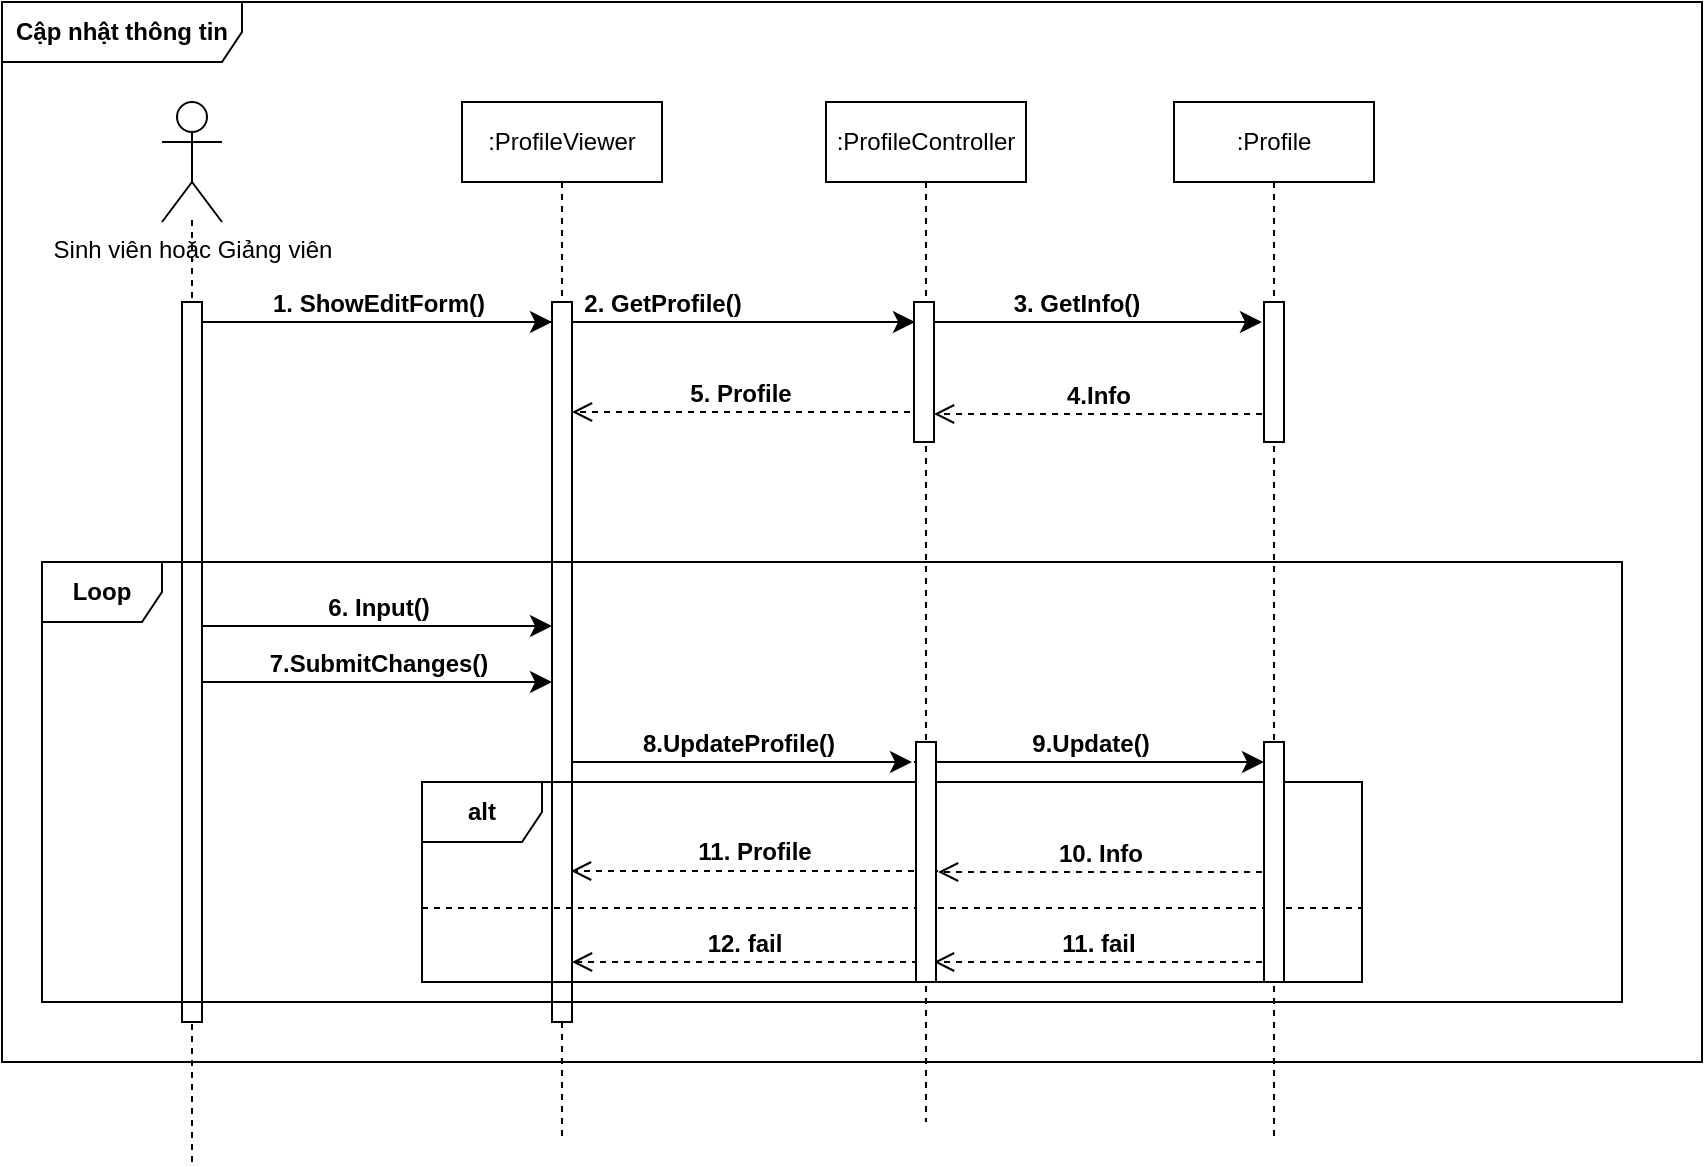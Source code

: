 <mxfile version="26.1.1">
  <diagram name="Page-1" id="2YBvvXClWsGukQMizWep">
    <mxGraphModel grid="1" page="1" gridSize="10" guides="1" tooltips="1" connect="1" arrows="1" fold="1" pageScale="1" pageWidth="850" pageHeight="1100" math="0" shadow="0">
      <root>
        <mxCell id="0" />
        <mxCell id="1" parent="0" />
        <mxCell id="iBMQyllvDHCl_heXHGiu-29" value="8.UpdateProfile()" style="edgeStyle=elbowEdgeStyle;elbow=vertical;endArrow=classic;html=1;curved=0;rounded=0;endSize=8;startSize=8;spacingTop=-19;fontStyle=1;fontSize=12;" edge="1" parent="1">
          <mxGeometry width="50" height="50" relative="1" as="geometry">
            <mxPoint x="190" y="360" as="sourcePoint" />
            <mxPoint x="365" y="360" as="targetPoint" />
          </mxGeometry>
        </mxCell>
        <mxCell id="iBMQyllvDHCl_heXHGiu-22" value="" style="html=1;verticalAlign=bottom;labelBackgroundColor=none;endArrow=none;endFill=1;dashed=1;rounded=0;startFill=0;" edge="1" parent="1">
          <mxGeometry width="160" relative="1" as="geometry">
            <mxPoint x="5" y="89" as="sourcePoint" />
            <mxPoint x="5" y="560" as="targetPoint" />
          </mxGeometry>
        </mxCell>
        <mxCell id="aM9ryv3xv72pqoxQDRHE-1" value=":ProfileViewer" style="shape=umlLifeline;perimeter=lifelinePerimeter;whiteSpace=wrap;html=1;container=0;dropTarget=0;collapsible=0;recursiveResize=0;outlineConnect=0;portConstraint=eastwest;newEdgeStyle={&quot;edgeStyle&quot;:&quot;elbowEdgeStyle&quot;,&quot;elbow&quot;:&quot;vertical&quot;,&quot;curved&quot;:0,&quot;rounded&quot;:0};" vertex="1" parent="1">
          <mxGeometry x="140" y="30" width="100" height="520" as="geometry" />
        </mxCell>
        <mxCell id="iBMQyllvDHCl_heXHGiu-1" value="&lt;b&gt;Cập nhật thông tin&lt;/b&gt;" style="shape=umlFrame;whiteSpace=wrap;html=1;pointerEvents=0;width=120;height=30;" vertex="1" parent="1">
          <mxGeometry x="-90" y="-20" width="850" height="530" as="geometry" />
        </mxCell>
        <mxCell id="iBMQyllvDHCl_heXHGiu-2" value="Sinh viên hoặc Giảng viên" style="shape=umlActor;verticalLabelPosition=bottom;verticalAlign=top;html=1;" vertex="1" parent="1">
          <mxGeometry x="-10" y="30" width="30" height="60" as="geometry" />
        </mxCell>
        <mxCell id="iBMQyllvDHCl_heXHGiu-3" value=":Profile" style="shape=umlLifeline;perimeter=lifelinePerimeter;whiteSpace=wrap;html=1;container=0;dropTarget=0;collapsible=0;recursiveResize=0;outlineConnect=0;portConstraint=eastwest;newEdgeStyle={&quot;edgeStyle&quot;:&quot;elbowEdgeStyle&quot;,&quot;elbow&quot;:&quot;vertical&quot;,&quot;curved&quot;:0,&quot;rounded&quot;:0};" vertex="1" parent="1">
          <mxGeometry x="496" y="30" width="100" height="520" as="geometry" />
        </mxCell>
        <mxCell id="iBMQyllvDHCl_heXHGiu-25" value="" style="html=1;points=[[0,0,0,0,5],[0,1,0,0,-5],[1,0,0,0,5],[1,1,0,0,-5]];perimeter=orthogonalPerimeter;outlineConnect=0;targetShapes=umlLifeline;portConstraint=eastwest;newEdgeStyle={&quot;curved&quot;:0,&quot;rounded&quot;:0};" vertex="1" parent="iBMQyllvDHCl_heXHGiu-3">
          <mxGeometry x="45" y="100" width="10" height="70" as="geometry" />
        </mxCell>
        <mxCell id="iBMQyllvDHCl_heXHGiu-10" value="1. ShowEditForm()" style="edgeStyle=elbowEdgeStyle;elbow=vertical;endArrow=classic;html=1;curved=0;rounded=0;endSize=8;startSize=8;spacingTop=-19;fontStyle=1;fontSize=12;" edge="1" parent="1" target="iBMQyllvDHCl_heXHGiu-23">
          <mxGeometry width="50" height="50" relative="1" as="geometry">
            <mxPoint x="10" y="140" as="sourcePoint" />
            <mxPoint x="250" y="140" as="targetPoint" />
          </mxGeometry>
        </mxCell>
        <mxCell id="iBMQyllvDHCl_heXHGiu-11" value="2. GetProfile()" style="edgeStyle=elbowEdgeStyle;elbow=vertical;endArrow=classic;html=1;curved=0;rounded=0;endSize=8;startSize=8;spacingTop=-19;fontStyle=1;fontSize=12;" edge="1" parent="1">
          <mxGeometry width="50" height="50" relative="1" as="geometry">
            <mxPoint x="112" y="140" as="sourcePoint" />
            <mxPoint x="366.5" y="140" as="targetPoint" />
          </mxGeometry>
        </mxCell>
        <mxCell id="iBMQyllvDHCl_heXHGiu-12" value="3. GetInfo()" style="edgeStyle=elbowEdgeStyle;elbow=vertical;endArrow=classic;html=1;curved=0;rounded=0;endSize=8;startSize=8;spacingTop=-19;fontStyle=1;fontSize=12;" edge="1" parent="1">
          <mxGeometry width="50" height="50" relative="1" as="geometry">
            <mxPoint x="354" y="140" as="sourcePoint" />
            <mxPoint x="540" y="140" as="targetPoint" />
          </mxGeometry>
        </mxCell>
        <mxCell id="iBMQyllvDHCl_heXHGiu-14" value="5. Profile" style="edgeStyle=elbowEdgeStyle;elbow=vertical;endArrow=open;html=1;curved=0;rounded=0;endSize=8;startSize=8;spacingTop=-19;fontStyle=1;fontSize=12;dashed=1;endFill=0;" edge="1" parent="1" target="iBMQyllvDHCl_heXHGiu-23">
          <mxGeometry x="0.005" width="50" height="50" relative="1" as="geometry">
            <mxPoint x="364" y="185" as="sourcePoint" />
            <mxPoint x="191" y="185" as="targetPoint" />
            <mxPoint as="offset" />
          </mxGeometry>
        </mxCell>
        <mxCell id="iBMQyllvDHCl_heXHGiu-18" value="" style="html=1;points=[[0,0,0,0,5],[0,1,0,0,-5],[1,0,0,0,5],[1,1,0,0,-5]];perimeter=orthogonalPerimeter;outlineConnect=0;targetShapes=umlLifeline;portConstraint=eastwest;newEdgeStyle={&quot;curved&quot;:0,&quot;rounded&quot;:0};" vertex="1" parent="1">
          <mxGeometry y="130" width="10" height="360" as="geometry" />
        </mxCell>
        <mxCell id="iBMQyllvDHCl_heXHGiu-23" value="" style="html=1;points=[[0,0,0,0,5],[0,1,0,0,-5],[1,0,0,0,5],[1,1,0,0,-5]];perimeter=orthogonalPerimeter;outlineConnect=0;targetShapes=umlLifeline;portConstraint=eastwest;newEdgeStyle={&quot;curved&quot;:0,&quot;rounded&quot;:0};" vertex="1" parent="1">
          <mxGeometry x="185" y="130" width="10" height="360" as="geometry" />
        </mxCell>
        <mxCell id="iBMQyllvDHCl_heXHGiu-13" value="4.Info" style="edgeStyle=elbowEdgeStyle;elbow=vertical;endArrow=open;html=1;curved=0;rounded=0;endSize=8;startSize=8;spacingTop=-19;fontStyle=1;fontSize=12;dashed=1;endFill=0;" edge="1" parent="1">
          <mxGeometry x="0.005" width="50" height="50" relative="1" as="geometry">
            <mxPoint x="540" y="186" as="sourcePoint" />
            <mxPoint x="376" y="186" as="targetPoint" />
            <mxPoint as="offset" />
          </mxGeometry>
        </mxCell>
        <mxCell id="iBMQyllvDHCl_heXHGiu-26" value="&lt;b&gt;Loop&lt;/b&gt;" style="shape=umlFrame;whiteSpace=wrap;html=1;pointerEvents=0;" vertex="1" parent="1">
          <mxGeometry x="-70" y="260" width="790" height="220" as="geometry" />
        </mxCell>
        <mxCell id="iBMQyllvDHCl_heXHGiu-27" value="6. Input()" style="edgeStyle=elbowEdgeStyle;elbow=vertical;endArrow=classic;html=1;curved=0;rounded=0;endSize=8;startSize=8;spacingTop=-19;fontStyle=1;fontSize=12;" edge="1" parent="1">
          <mxGeometry width="50" height="50" relative="1" as="geometry">
            <mxPoint x="10" y="292" as="sourcePoint" />
            <mxPoint x="185" y="292" as="targetPoint" />
          </mxGeometry>
        </mxCell>
        <mxCell id="iBMQyllvDHCl_heXHGiu-28" value="7.SubmitChanges()" style="edgeStyle=elbowEdgeStyle;elbow=vertical;endArrow=classic;html=1;curved=0;rounded=0;endSize=8;startSize=8;spacingTop=-19;fontStyle=1;fontSize=12;" edge="1" parent="1">
          <mxGeometry width="50" height="50" relative="1" as="geometry">
            <mxPoint x="10" y="320" as="sourcePoint" />
            <mxPoint x="185" y="320" as="targetPoint" />
          </mxGeometry>
        </mxCell>
        <mxCell id="iBMQyllvDHCl_heXHGiu-30" value="9.Update()" style="edgeStyle=elbowEdgeStyle;elbow=vertical;endArrow=classic;html=1;curved=0;rounded=0;endSize=8;startSize=8;spacingTop=-19;fontStyle=1;fontSize=12;" edge="1" parent="1">
          <mxGeometry width="50" height="50" relative="1" as="geometry">
            <mxPoint x="366" y="360" as="sourcePoint" />
            <mxPoint x="541" y="360" as="targetPoint" />
          </mxGeometry>
        </mxCell>
        <mxCell id="iBMQyllvDHCl_heXHGiu-31" value="&lt;b&gt;alt&lt;/b&gt;" style="shape=umlFrame;whiteSpace=wrap;html=1;pointerEvents=0;" vertex="1" parent="1">
          <mxGeometry x="120" y="370" width="470" height="100" as="geometry" />
        </mxCell>
        <mxCell id="iBMQyllvDHCl_heXHGiu-32" value="10. Info" style="elbow=vertical;endArrow=open;html=1;rounded=0;endSize=8;startSize=8;spacingTop=-19;fontStyle=1;fontSize=12;dashed=1;endFill=0;" edge="1" parent="1">
          <mxGeometry x="0.005" width="50" height="50" relative="1" as="geometry">
            <mxPoint x="540" y="415" as="sourcePoint" />
            <mxPoint x="378" y="415" as="targetPoint" />
            <mxPoint as="offset" />
          </mxGeometry>
        </mxCell>
        <mxCell id="iBMQyllvDHCl_heXHGiu-33" value="11. Profile" style="elbow=vertical;endArrow=open;html=1;rounded=0;endSize=8;startSize=8;spacingTop=-19;fontStyle=1;fontSize=12;dashed=1;endFill=0;" edge="1" parent="1">
          <mxGeometry x="0.005" width="50" height="50" relative="1" as="geometry">
            <mxPoint x="378" y="414.5" as="sourcePoint" />
            <mxPoint x="194.5" y="414.5" as="targetPoint" />
            <mxPoint as="offset" />
          </mxGeometry>
        </mxCell>
        <mxCell id="iBMQyllvDHCl_heXHGiu-35" value="" style="line;strokeWidth=1;html=1;dashed=1;" vertex="1" parent="1">
          <mxGeometry x="120" y="428" width="470" height="10" as="geometry" />
        </mxCell>
        <mxCell id="iBMQyllvDHCl_heXHGiu-36" value="11. fail" style="elbow=vertical;endArrow=open;html=1;rounded=0;endSize=8;startSize=8;spacingTop=-19;fontStyle=1;fontSize=12;dashed=1;endFill=0;" edge="1" parent="1">
          <mxGeometry x="0.005" width="50" height="50" relative="1" as="geometry">
            <mxPoint x="540" y="460" as="sourcePoint" />
            <mxPoint x="376" y="460" as="targetPoint" />
            <mxPoint as="offset" />
          </mxGeometry>
        </mxCell>
        <mxCell id="iBMQyllvDHCl_heXHGiu-37" value="12. fail" style="elbow=vertical;endArrow=open;html=1;rounded=0;endSize=8;startSize=8;spacingTop=-19;fontStyle=1;fontSize=12;dashed=1;endFill=0;" edge="1" parent="1">
          <mxGeometry x="0.005" width="50" height="50" relative="1" as="geometry">
            <mxPoint x="368" y="460" as="sourcePoint" />
            <mxPoint x="195" y="460" as="targetPoint" />
            <mxPoint as="offset" />
          </mxGeometry>
        </mxCell>
        <mxCell id="aM9ryv3xv72pqoxQDRHE-5" value=":ProfileController" style="shape=umlLifeline;perimeter=lifelinePerimeter;whiteSpace=wrap;html=1;container=0;dropTarget=0;collapsible=0;recursiveResize=0;outlineConnect=0;portConstraint=eastwest;newEdgeStyle={&quot;edgeStyle&quot;:&quot;elbowEdgeStyle&quot;,&quot;elbow&quot;:&quot;vertical&quot;,&quot;curved&quot;:0,&quot;rounded&quot;:0};" vertex="1" parent="1">
          <mxGeometry x="322" y="30" width="100" height="510" as="geometry" />
        </mxCell>
        <mxCell id="iBMQyllvDHCl_heXHGiu-24" value="&lt;span style=&quot;color: rgba(0, 0, 0, 0); font-family: monospace; font-size: 0px; text-align: start;&quot;&gt;%3CmxGraphModel%3E%3Croot%3E%3CmxCell%20id%3D%220%22%2F%3E%3CmxCell%20id%3D%221%22%20parent%3D%220%22%2F%3E%3CmxCell%20id%3D%222%22%20value%3D%22%3AProfileController%22%20style%3D%22shape%3DumlLifeline%3Bperimeter%3DlifelinePerimeter%3BwhiteSpace%3Dwrap%3Bhtml%3D1%3Bcontainer%3D0%3BdropTarget%3D0%3Bcollapsible%3D0%3BrecursiveResize%3D0%3BoutlineConnect%3D0%3BportConstraint%3Deastwest%3BnewEdgeStyle%3D%7B%26quot%3BedgeStyle%26quot%3B%3A%26quot%3BelbowEdgeStyle%26quot%3B%2C%26quot%3Belbow%26quot%3B%3A%26quot%3Bvertical%26quot%3B%2C%26quot%3Bcurved%26quot%3B%3A0%2C%26quot%3Brounded%26quot%3B%3A0%7D%3B%22%20vertex%3D%221%22%20parent%3D%221%22%3E%3CmxGeometry%20x%3D%22322%22%20y%3D%2230%22%20width%3D%22100%22%20height%3D%22510%22%20as%3D%22geometry%22%2F%3E%3C%2FmxCell%3E%3CmxCell%20id%3D%223%22%20value%3D%22%22%20style%3D%22html%3D1%3Bpoints%3D%5B%5B0%2C0%2C0%2C0%2C5%5D%2C%5B0%2C1%2C0%2C0%2C-5%5D%2C%5B1%2C0%2C0%2C0%2C5%5D%2C%5B1%2C1%2C0%2C0%2C-5%5D%5D%3Bperimeter%3DorthogonalPerimeter%3BoutlineConnect%3D0%3BtargetShapes%3DumlLifeline%3BportConstraint%3Deastwest%3BnewEdgeStyle%3D%7B%26quot%3Bcurved%26quot%3B%3A0%2C%26quot%3Brounded%26quot%3B%3A0%7D%3B%22%20vertex%3D%221%22%20parent%3D%222%22%3E%3CmxGeometry%20x%3D%2244%22%20y%3D%22100%22%20width%3D%2210%22%20height%3D%2270%22%20as%3D%22geometry%22%2F%3E%3C%2FmxCell%3E%3CmxCell%20id%3D%224%22%20value%3D%22%22%20style%3D%22html%3D1%3Bpoints%3D%5B%5B0%2C0%2C0%2C0%2C5%5D%2C%5B0%2C1%2C0%2C0%2C-5%5D%2C%5B1%2C0%2C0%2C0%2C5%5D%2C%5B1%2C1%2C0%2C0%2C-5%5D%5D%3Bperimeter%3DorthogonalPerimeter%3BoutlineConnect%3D0%3BtargetShapes%3DumlLifeline%3BportConstraint%3Deastwest%3BnewEdgeStyle%3D%7B%26quot%3Bcurved%26quot%3B%3A0%2C%26quot%3Brounded%26quot%3B%3A0%7D%3B%22%20vertex%3D%221%22%20parent%3D%222%22%3E%3CmxGeometry%20x%3D%2245%22%20y%3D%22320%22%20width%3D%2210%22%20height%3D%22120%22%20as%3D%22geometry%22%2F%3E%3C%2FmxCell%3E%3C%2Froot%3E%3C%2FmxGraphModel%3E&lt;/span&gt;" style="html=1;points=[[0,0,0,0,5],[0,1,0,0,-5],[1,0,0,0,5],[1,1,0,0,-5]];perimeter=orthogonalPerimeter;outlineConnect=0;targetShapes=umlLifeline;portConstraint=eastwest;newEdgeStyle={&quot;curved&quot;:0,&quot;rounded&quot;:0};" vertex="1" parent="aM9ryv3xv72pqoxQDRHE-5">
          <mxGeometry x="44" y="100" width="10" height="70" as="geometry" />
        </mxCell>
        <mxCell id="iBMQyllvDHCl_heXHGiu-40" value="&lt;span style=&quot;color: rgba(0, 0, 0, 0); font-family: monospace; font-size: 0px; text-align: start;&quot;&gt;%3CmxGraphModel%3E%3Croot%3E%3CmxCell%20id%3D%220%22%2F%3E%3CmxCell%20id%3D%221%22%20parent%3D%220%22%2F%3E%3CmxCell%20id%3D%222%22%20value%3D%22%3AProfileController%22%20style%3D%22shape%3DumlLifeline%3Bperimeter%3DlifelinePerimeter%3BwhiteSpace%3Dwrap%3Bhtml%3D1%3Bcontainer%3D0%3BdropTarget%3D0%3Bcollapsible%3D0%3BrecursiveResize%3D0%3BoutlineConnect%3D0%3BportConstraint%3Deastwest%3BnewEdgeStyle%3D%7B%26quot%3BedgeStyle%26quot%3B%3A%26quot%3BelbowEdgeStyle%26quot%3B%2C%26quot%3Belbow%26quot%3B%3A%26quot%3Bvertical%26quot%3B%2C%26quot%3Bcurved%26quot%3B%3A0%2C%26quot%3Brounded%26quot%3B%3A0%7D%3B%22%20vertex%3D%221%22%20parent%3D%221%22%3E%3CmxGeometry%20x%3D%22322%22%20y%3D%2230%22%20width%3D%22100%22%20height%3D%22510%22%20as%3D%22geometry%22%2F%3E%3C%2FmxCell%3E%3CmxCell%20id%3D%223%22%20value%3D%22%22%20style%3D%22html%3D1%3Bpoints%3D%5B%5B0%2C0%2C0%2C0%2C5%5D%2C%5B0%2C1%2C0%2C0%2C-5%5D%2C%5B1%2C0%2C0%2C0%2C5%5D%2C%5B1%2C1%2C0%2C0%2C-5%5D%5D%3Bperimeter%3DorthogonalPerimeter%3BoutlineConnect%3D0%3BtargetShapes%3DumlLifeline%3BportConstraint%3Deastwest%3BnewEdgeStyle%3D%7B%26quot%3Bcurved%26quot%3B%3A0%2C%26quot%3Brounded%26quot%3B%3A0%7D%3B%22%20vertex%3D%221%22%20parent%3D%222%22%3E%3CmxGeometry%20x%3D%2244%22%20y%3D%22100%22%20width%3D%2210%22%20height%3D%2270%22%20as%3D%22geometry%22%2F%3E%3C%2FmxCell%3E%3CmxCell%20id%3D%224%22%20value%3D%22%22%20style%3D%22html%3D1%3Bpoints%3D%5B%5B0%2C0%2C0%2C0%2C5%5D%2C%5B0%2C1%2C0%2C0%2C-5%5D%2C%5B1%2C0%2C0%2C0%2C5%5D%2C%5B1%2C1%2C0%2C0%2C-5%5D%5D%3Bperimeter%3DorthogonalPerimeter%3BoutlineConnect%3D0%3BtargetShapes%3DumlLifeline%3BportConstraint%3Deastwest%3BnewEdgeStyle%3D%7B%26quot%3Bcurved%26quot%3B%3A0%2C%26quot%3Brounded%26quot%3B%3A0%7D%3B%22%20vertex%3D%221%22%20parent%3D%222%22%3E%3CmxGeometry%20x%3D%2245%22%20y%3D%22320%22%20width%3D%2210%22%20height%3D%22120%22%20as%3D%22geometry%22%2F%3E%3C%2FmxCell%3E%3C%2Froot%3E%3C%2FmxGraphModel%3E&lt;/span&gt;" style="html=1;points=[[0,0,0,0,5],[0,1,0,0,-5],[1,0,0,0,5],[1,1,0,0,-5]];perimeter=orthogonalPerimeter;outlineConnect=0;targetShapes=umlLifeline;portConstraint=eastwest;newEdgeStyle={&quot;curved&quot;:0,&quot;rounded&quot;:0};" vertex="1" parent="aM9ryv3xv72pqoxQDRHE-5">
          <mxGeometry x="45" y="320" width="10" height="120" as="geometry" />
        </mxCell>
        <mxCell id="iBMQyllvDHCl_heXHGiu-51" value="&lt;span style=&quot;color: rgba(0, 0, 0, 0); font-family: monospace; font-size: 0px; text-align: start;&quot;&gt;%3CmxGraphModel%3E%3Croot%3E%3CmxCell%20id%3D%220%22%2F%3E%3CmxCell%20id%3D%221%22%20parent%3D%220%22%2F%3E%3CmxCell%20id%3D%222%22%20value%3D%22%3AProfileController%22%20style%3D%22shape%3DumlLifeline%3Bperimeter%3DlifelinePerimeter%3BwhiteSpace%3Dwrap%3Bhtml%3D1%3Bcontainer%3D0%3BdropTarget%3D0%3Bcollapsible%3D0%3BrecursiveResize%3D0%3BoutlineConnect%3D0%3BportConstraint%3Deastwest%3BnewEdgeStyle%3D%7B%26quot%3BedgeStyle%26quot%3B%3A%26quot%3BelbowEdgeStyle%26quot%3B%2C%26quot%3Belbow%26quot%3B%3A%26quot%3Bvertical%26quot%3B%2C%26quot%3Bcurved%26quot%3B%3A0%2C%26quot%3Brounded%26quot%3B%3A0%7D%3B%22%20vertex%3D%221%22%20parent%3D%221%22%3E%3CmxGeometry%20x%3D%22322%22%20y%3D%2230%22%20width%3D%22100%22%20height%3D%22510%22%20as%3D%22geometry%22%2F%3E%3C%2FmxCell%3E%3CmxCell%20id%3D%223%22%20value%3D%22%22%20style%3D%22html%3D1%3Bpoints%3D%5B%5B0%2C0%2C0%2C0%2C5%5D%2C%5B0%2C1%2C0%2C0%2C-5%5D%2C%5B1%2C0%2C0%2C0%2C5%5D%2C%5B1%2C1%2C0%2C0%2C-5%5D%5D%3Bperimeter%3DorthogonalPerimeter%3BoutlineConnect%3D0%3BtargetShapes%3DumlLifeline%3BportConstraint%3Deastwest%3BnewEdgeStyle%3D%7B%26quot%3Bcurved%26quot%3B%3A0%2C%26quot%3Brounded%26quot%3B%3A0%7D%3B%22%20vertex%3D%221%22%20parent%3D%222%22%3E%3CmxGeometry%20x%3D%2244%22%20y%3D%22100%22%20width%3D%2210%22%20height%3D%2270%22%20as%3D%22geometry%22%2F%3E%3C%2FmxCell%3E%3CmxCell%20id%3D%224%22%20value%3D%22%22%20style%3D%22html%3D1%3Bpoints%3D%5B%5B0%2C0%2C0%2C0%2C5%5D%2C%5B0%2C1%2C0%2C0%2C-5%5D%2C%5B1%2C0%2C0%2C0%2C5%5D%2C%5B1%2C1%2C0%2C0%2C-5%5D%5D%3Bperimeter%3DorthogonalPerimeter%3BoutlineConnect%3D0%3BtargetShapes%3DumlLifeline%3BportConstraint%3Deastwest%3BnewEdgeStyle%3D%7B%26quot%3Bcurved%26quot%3B%3A0%2C%26quot%3Brounded%26quot%3B%3A0%7D%3B%22%20vertex%3D%221%22%20parent%3D%222%22%3E%3CmxGeometry%20x%3D%2245%22%20y%3D%22320%22%20width%3D%2210%22%20height%3D%22120%22%20as%3D%22geometry%22%2F%3E%3C%2FmxCell%3E%3C%2Froot%3E%3C%2FmxGraphModel%3E&lt;/span&gt;" style="html=1;points=[[0,0,0,0,5],[0,1,0,0,-5],[1,0,0,0,5],[1,1,0,0,-5]];perimeter=orthogonalPerimeter;outlineConnect=0;targetShapes=umlLifeline;portConstraint=eastwest;newEdgeStyle={&quot;curved&quot;:0,&quot;rounded&quot;:0};" vertex="1" parent="1">
          <mxGeometry x="541" y="350" width="10" height="120" as="geometry" />
        </mxCell>
      </root>
    </mxGraphModel>
  </diagram>
</mxfile>
